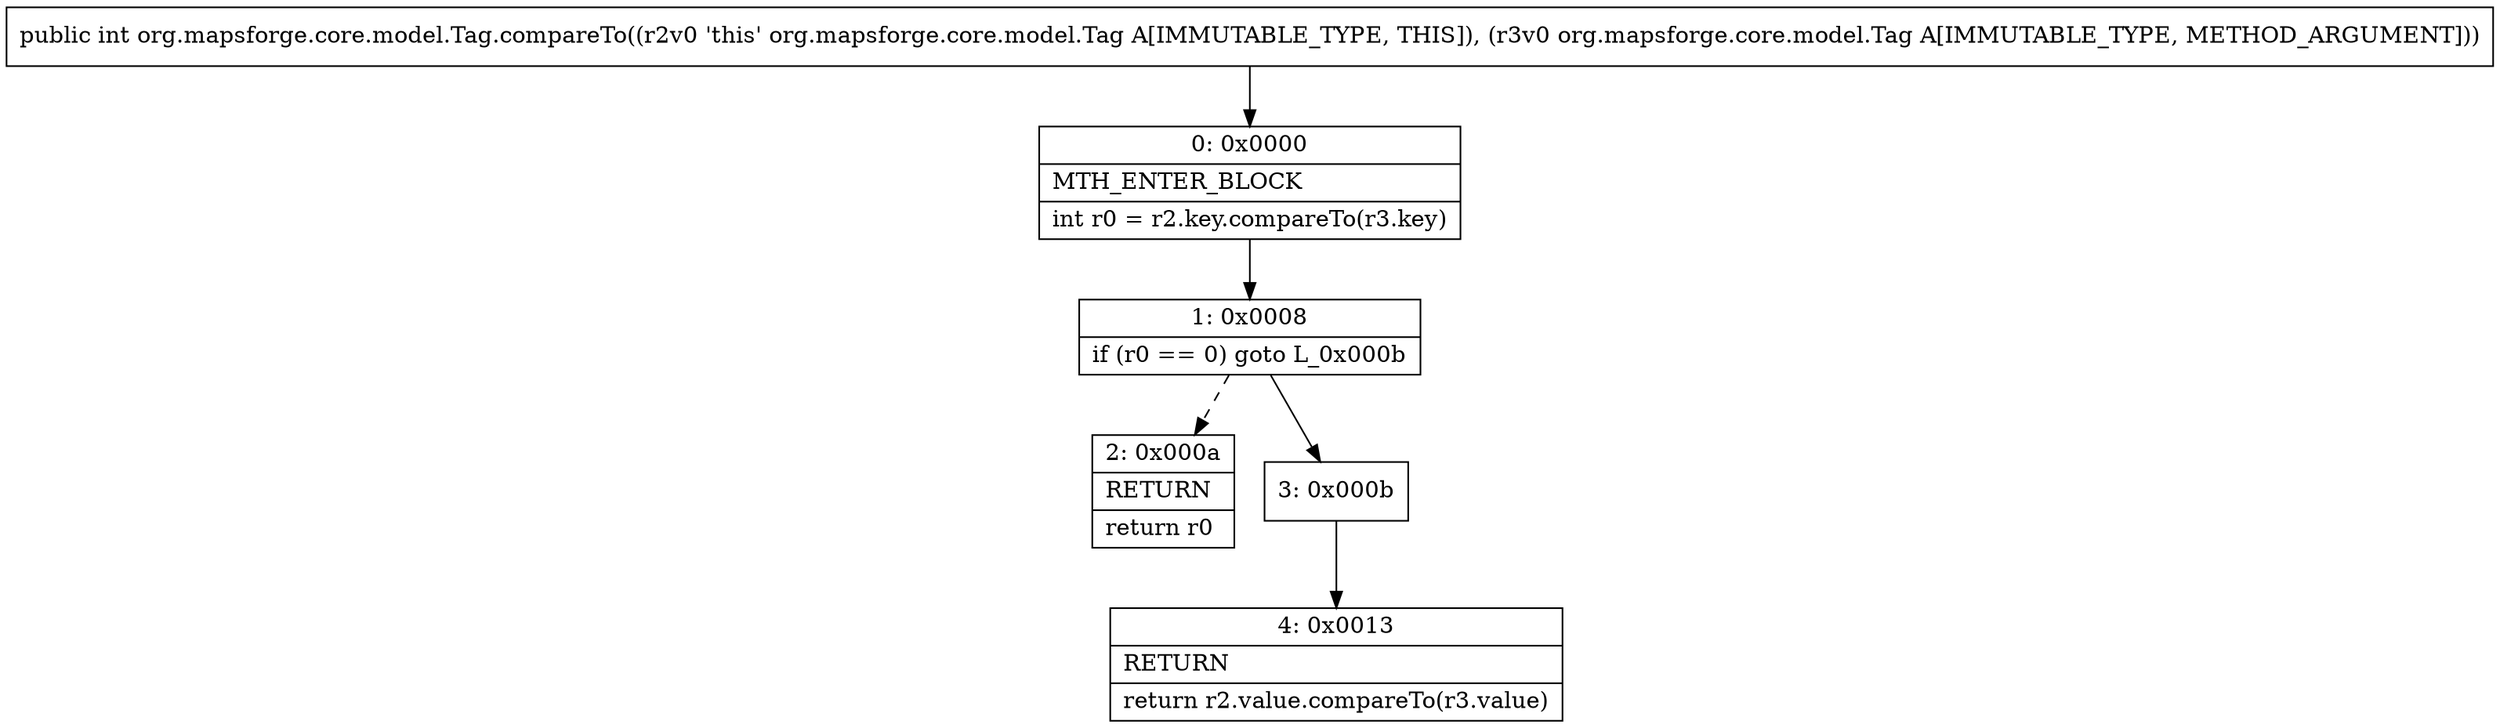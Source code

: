 digraph "CFG fororg.mapsforge.core.model.Tag.compareTo(Lorg\/mapsforge\/core\/model\/Tag;)I" {
Node_0 [shape=record,label="{0\:\ 0x0000|MTH_ENTER_BLOCK\l|int r0 = r2.key.compareTo(r3.key)\l}"];
Node_1 [shape=record,label="{1\:\ 0x0008|if (r0 == 0) goto L_0x000b\l}"];
Node_2 [shape=record,label="{2\:\ 0x000a|RETURN\l|return r0\l}"];
Node_3 [shape=record,label="{3\:\ 0x000b}"];
Node_4 [shape=record,label="{4\:\ 0x0013|RETURN\l|return r2.value.compareTo(r3.value)\l}"];
MethodNode[shape=record,label="{public int org.mapsforge.core.model.Tag.compareTo((r2v0 'this' org.mapsforge.core.model.Tag A[IMMUTABLE_TYPE, THIS]), (r3v0 org.mapsforge.core.model.Tag A[IMMUTABLE_TYPE, METHOD_ARGUMENT])) }"];
MethodNode -> Node_0;
Node_0 -> Node_1;
Node_1 -> Node_2[style=dashed];
Node_1 -> Node_3;
Node_3 -> Node_4;
}

